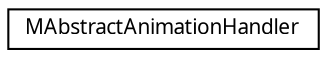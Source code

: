 digraph G
{
  edge [fontname="FreeSans.ttf",fontsize="10",labelfontname="FreeSans.ttf",labelfontsize="10"];
  node [fontname="FreeSans.ttf",fontsize="10",shape=record];
  rankdir=LR;
  Node1 [label="MAbstractAnimationHandler",height=0.2,width=0.4,color="black", fillcolor="white", style="filled",URL="$class_m_abstract_animation_handler.html"];
}
